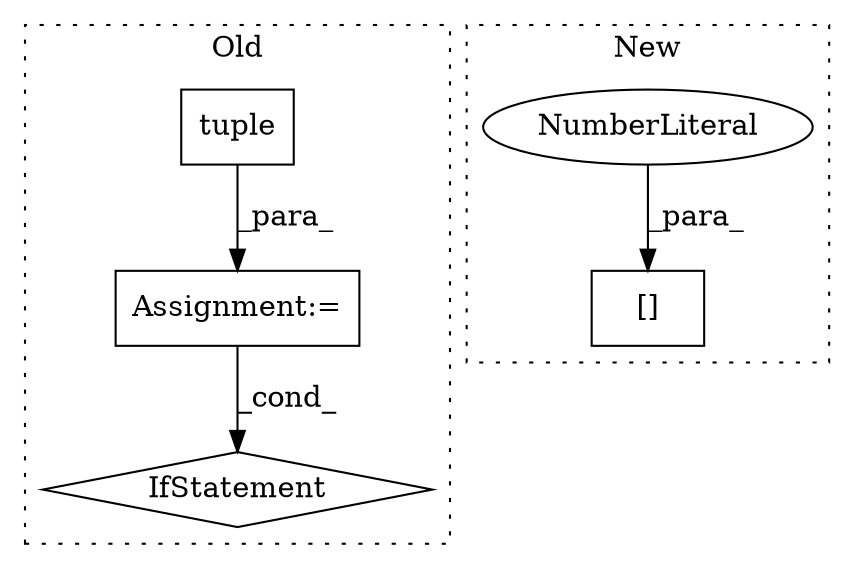 digraph G {
subgraph cluster0 {
1 [label="tuple" a="32" s="46019,46033" l="6,1" shape="box"];
4 [label="Assignment:=" a="7" s="46018" l="1" shape="box"];
5 [label="IfStatement" a="25" s="46376,46406" l="4,2" shape="diamond"];
label = "Old";
style="dotted";
}
subgraph cluster1 {
2 [label="[]" a="2" s="33951,33961" l="9,1" shape="box"];
3 [label="NumberLiteral" a="34" s="33960" l="1" shape="ellipse"];
label = "New";
style="dotted";
}
1 -> 4 [label="_para_"];
3 -> 2 [label="_para_"];
4 -> 5 [label="_cond_"];
}